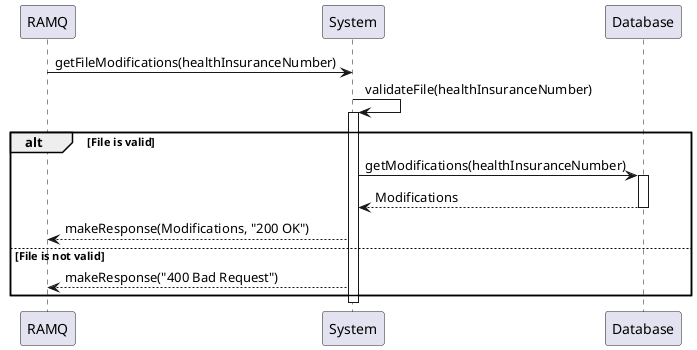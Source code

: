 @startuml

participant "RAMQ" as RAMQ
participant "System" as System
participant "Database" as Database

RAMQ -> System: getFileModifications(healthInsuranceNumber)
System -> System: validateFile(healthInsuranceNumber)
alt File is valid
    activate System
    System -> Database: getModifications(healthInsuranceNumber)
    activate Database
    Database --> System: Modifications
    deactivate Database
    System --> RAMQ: makeResponse(Modifications, "200 OK")
    else File is not valid
        System --> RAMQ: makeResponse("400 Bad Request")
    end

deactivate System

@enduml
